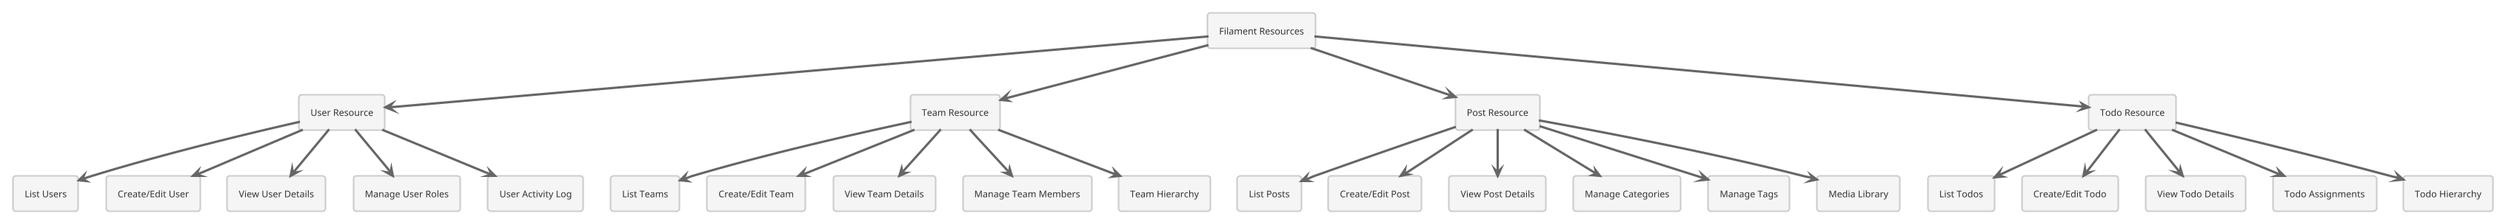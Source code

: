 @startuml Filament Resources (Light Mode)

' Light mode theme
!theme cerulean
skinparam backgroundColor #FFFFFF
skinparam ArrowColor #666666
skinparam shadowing false
skinparam DefaultFontColor #333333

' Define styles
skinparam rectangle {
    BackgroundColor #f5f5f5
    BorderColor #cccccc
    FontColor #333333
}

' Main components
rectangle "Filament Resources" as A

' Main resources
rectangle "User Resource" as B
rectangle "Team Resource" as C
rectangle "Post Resource" as D
rectangle "Todo Resource" as E

' User resource components
rectangle "List Users" as B1
rectangle "Create/Edit User" as B2
rectangle "View User Details" as B3
rectangle "Manage User Roles" as B4
rectangle "User Activity Log" as B5

' Team resource components
rectangle "List Teams" as C1
rectangle "Create/Edit Team" as C2
rectangle "View Team Details" as C3
rectangle "Manage Team Members" as C4
rectangle "Team Hierarchy" as C5

' Post resource components
rectangle "List Posts" as D1
rectangle "Create/Edit Post" as D2
rectangle "View Post Details" as D3
rectangle "Manage Categories" as D4
rectangle "Manage Tags" as D5
rectangle "Media Library" as D6

' Todo resource components
rectangle "List Todos" as E1
rectangle "Create/Edit Todo" as E2
rectangle "View Todo Details" as E3
rectangle "Todo Assignments" as E4
rectangle "Todo Hierarchy" as E5

' Connections
A --> B
A --> C
A --> D
A --> E

B --> B1
B --> B2
B --> B3
B --> B4
B --> B5

C --> C1
C --> C2
C --> C3
C --> C4
C --> C5

D --> D1
D --> D2
D --> D3
D --> D4
D --> D5
D --> D6

E --> E1
E --> E2
E --> E3
E --> E4
E --> E5

@enduml
